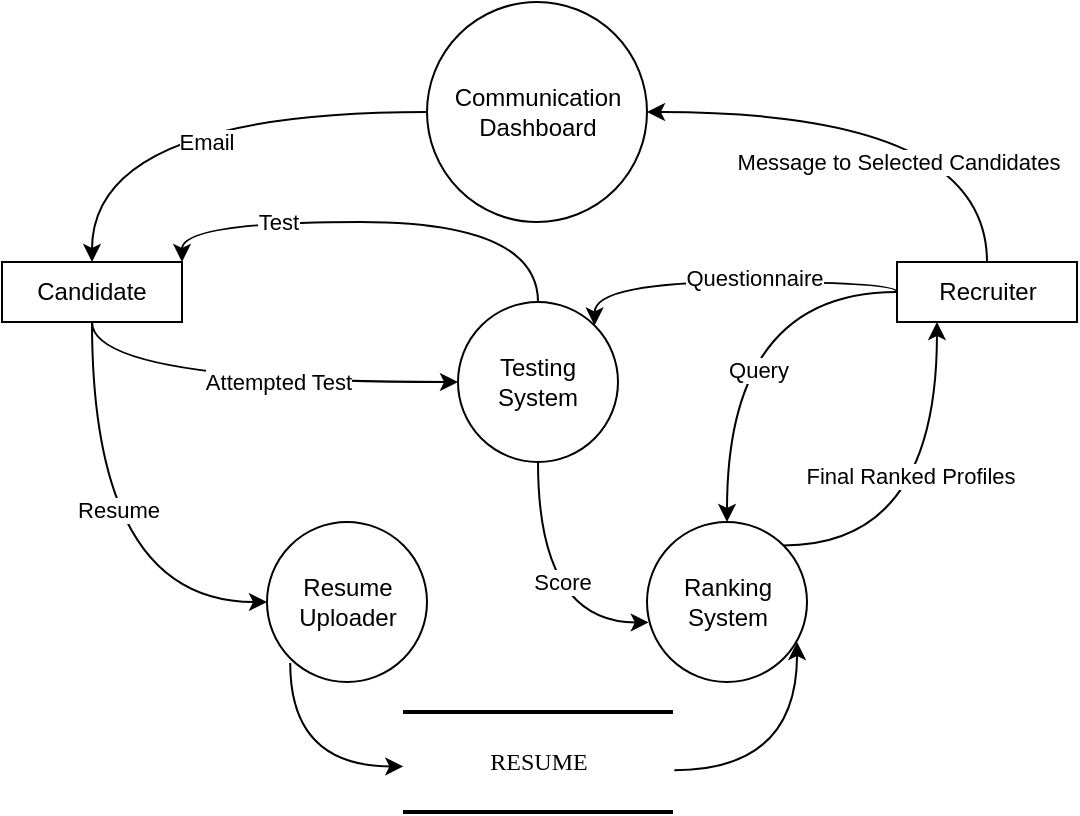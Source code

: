 <mxfile version="24.8.9">
  <diagram name="Page-1" id="b520641d-4fe3-3701-9064-5fc419738815">
    <mxGraphModel dx="-111" dy="-299" grid="1" gridSize="10" guides="1" tooltips="1" connect="1" arrows="1" fold="1" page="1" pageScale="1" pageWidth="1100" pageHeight="850" background="none" math="0" shadow="0">
      <root>
        <mxCell id="0" />
        <mxCell id="1" parent="0" />
        <mxCell id="2debaab0fafb2da2-10" value="RESUME" style="html=1;rounded=0;shadow=0;comic=0;labelBackgroundColor=none;strokeWidth=2;fontFamily=Verdana;fontSize=12;align=center;shape=mxgraph.ios7ui.horLines;" parent="1" vertex="1">
          <mxGeometry x="1581.5" y="1428" width="135" height="50" as="geometry" />
        </mxCell>
        <mxCell id="tukSyqoCoOMUsL3jtsbm-15" style="edgeStyle=orthogonalEdgeStyle;rounded=0;orthogonalLoop=1;jettySize=auto;html=1;exitX=0.5;exitY=1;exitDx=0;exitDy=0;curved=1;" edge="1" parent="1" source="tukSyqoCoOMUsL3jtsbm-1" target="tukSyqoCoOMUsL3jtsbm-2">
          <mxGeometry relative="1" as="geometry" />
        </mxCell>
        <mxCell id="tukSyqoCoOMUsL3jtsbm-16" value="Attempted Test" style="edgeLabel;html=1;align=center;verticalAlign=middle;resizable=0;points=[];" vertex="1" connectable="0" parent="tukSyqoCoOMUsL3jtsbm-15">
          <mxGeometry x="0.229" y="-1" relative="1" as="geometry">
            <mxPoint x="-8" y="-1" as="offset" />
          </mxGeometry>
        </mxCell>
        <mxCell id="tukSyqoCoOMUsL3jtsbm-31" style="edgeStyle=orthogonalEdgeStyle;rounded=0;orthogonalLoop=1;jettySize=auto;html=1;entryX=0;entryY=0.5;entryDx=0;entryDy=0;exitX=0.5;exitY=1;exitDx=0;exitDy=0;curved=1;" edge="1" parent="1" source="tukSyqoCoOMUsL3jtsbm-1" target="tukSyqoCoOMUsL3jtsbm-8">
          <mxGeometry relative="1" as="geometry" />
        </mxCell>
        <mxCell id="tukSyqoCoOMUsL3jtsbm-32" value="Resume" style="edgeLabel;html=1;align=center;verticalAlign=middle;resizable=0;points=[];" vertex="1" connectable="0" parent="tukSyqoCoOMUsL3jtsbm-31">
          <mxGeometry x="-0.177" y="13" relative="1" as="geometry">
            <mxPoint as="offset" />
          </mxGeometry>
        </mxCell>
        <mxCell id="tukSyqoCoOMUsL3jtsbm-1" value="Candidate" style="rounded=0;whiteSpace=wrap;html=1;" vertex="1" parent="1">
          <mxGeometry x="1381" y="1203" width="90" height="30" as="geometry" />
        </mxCell>
        <mxCell id="tukSyqoCoOMUsL3jtsbm-27" style="edgeStyle=orthogonalEdgeStyle;rounded=0;orthogonalLoop=1;jettySize=auto;html=1;entryX=1;entryY=0;entryDx=0;entryDy=0;curved=1;exitX=0.5;exitY=0;exitDx=0;exitDy=0;" edge="1" parent="1" source="tukSyqoCoOMUsL3jtsbm-2" target="tukSyqoCoOMUsL3jtsbm-1">
          <mxGeometry relative="1" as="geometry" />
        </mxCell>
        <mxCell id="tukSyqoCoOMUsL3jtsbm-28" value="Test" style="edgeLabel;html=1;align=center;verticalAlign=middle;resizable=0;points=[];" vertex="1" connectable="0" parent="tukSyqoCoOMUsL3jtsbm-27">
          <mxGeometry x="-0.015" y="-1" relative="1" as="geometry">
            <mxPoint x="-53" y="1" as="offset" />
          </mxGeometry>
        </mxCell>
        <mxCell id="tukSyqoCoOMUsL3jtsbm-2" value="Testing System" style="ellipse;whiteSpace=wrap;html=1;aspect=fixed;" vertex="1" parent="1">
          <mxGeometry x="1609" y="1223" width="80" height="80" as="geometry" />
        </mxCell>
        <mxCell id="tukSyqoCoOMUsL3jtsbm-19" style="edgeStyle=orthogonalEdgeStyle;rounded=0;orthogonalLoop=1;jettySize=auto;html=1;exitX=0;exitY=0.5;exitDx=0;exitDy=0;entryX=1;entryY=0;entryDx=0;entryDy=0;curved=1;" edge="1" parent="1" source="tukSyqoCoOMUsL3jtsbm-3" target="tukSyqoCoOMUsL3jtsbm-2">
          <mxGeometry relative="1" as="geometry">
            <Array as="points">
              <mxPoint x="1828.5" y="1213" />
              <mxPoint x="1677.5" y="1213" />
            </Array>
          </mxGeometry>
        </mxCell>
        <mxCell id="tukSyqoCoOMUsL3jtsbm-20" value="Questionnaire" style="edgeLabel;html=1;align=center;verticalAlign=middle;resizable=0;points=[];" vertex="1" connectable="0" parent="tukSyqoCoOMUsL3jtsbm-19">
          <mxGeometry x="-0.132" y="-2" relative="1" as="geometry">
            <mxPoint as="offset" />
          </mxGeometry>
        </mxCell>
        <mxCell id="tukSyqoCoOMUsL3jtsbm-25" style="edgeStyle=orthogonalEdgeStyle;rounded=0;orthogonalLoop=1;jettySize=auto;html=1;curved=1;" edge="1" parent="1" source="tukSyqoCoOMUsL3jtsbm-3" target="tukSyqoCoOMUsL3jtsbm-9">
          <mxGeometry relative="1" as="geometry" />
        </mxCell>
        <mxCell id="tukSyqoCoOMUsL3jtsbm-26" value="Query" style="edgeLabel;html=1;align=center;verticalAlign=middle;resizable=0;points=[];" vertex="1" connectable="0" parent="tukSyqoCoOMUsL3jtsbm-25">
          <mxGeometry x="0.234" y="15" relative="1" as="geometry">
            <mxPoint as="offset" />
          </mxGeometry>
        </mxCell>
        <mxCell id="tukSyqoCoOMUsL3jtsbm-37" style="edgeStyle=orthogonalEdgeStyle;rounded=0;orthogonalLoop=1;jettySize=auto;html=1;exitX=0.5;exitY=0;exitDx=0;exitDy=0;entryX=1;entryY=0.5;entryDx=0;entryDy=0;curved=1;" edge="1" parent="1" source="tukSyqoCoOMUsL3jtsbm-3" target="tukSyqoCoOMUsL3jtsbm-10">
          <mxGeometry relative="1" as="geometry">
            <mxPoint x="1708.5" y="1113" as="targetPoint" />
          </mxGeometry>
        </mxCell>
        <mxCell id="tukSyqoCoOMUsL3jtsbm-38" value="Message to Selected Candidates" style="edgeLabel;html=1;align=center;verticalAlign=middle;resizable=0;points=[];" vertex="1" connectable="0" parent="tukSyqoCoOMUsL3jtsbm-37">
          <mxGeometry x="0.175" y="10" relative="1" as="geometry">
            <mxPoint x="24" y="15" as="offset" />
          </mxGeometry>
        </mxCell>
        <mxCell id="tukSyqoCoOMUsL3jtsbm-3" value="Recruiter" style="rounded=0;whiteSpace=wrap;html=1;" vertex="1" parent="1">
          <mxGeometry x="1828.5" y="1203" width="90" height="30" as="geometry" />
        </mxCell>
        <mxCell id="tukSyqoCoOMUsL3jtsbm-8" value="Resume Uploader" style="ellipse;whiteSpace=wrap;html=1;aspect=fixed;" vertex="1" parent="1">
          <mxGeometry x="1513.5" y="1333" width="80" height="80" as="geometry" />
        </mxCell>
        <mxCell id="tukSyqoCoOMUsL3jtsbm-9" value="Ranking System" style="ellipse;whiteSpace=wrap;html=1;aspect=fixed;" vertex="1" parent="1">
          <mxGeometry x="1703.5" y="1333" width="80" height="80" as="geometry" />
        </mxCell>
        <mxCell id="tukSyqoCoOMUsL3jtsbm-39" style="edgeStyle=orthogonalEdgeStyle;rounded=0;orthogonalLoop=1;jettySize=auto;html=1;entryX=0.5;entryY=0;entryDx=0;entryDy=0;curved=1;" edge="1" parent="1" source="tukSyqoCoOMUsL3jtsbm-10" target="tukSyqoCoOMUsL3jtsbm-1">
          <mxGeometry relative="1" as="geometry" />
        </mxCell>
        <mxCell id="tukSyqoCoOMUsL3jtsbm-40" value="Email" style="edgeLabel;html=1;align=center;verticalAlign=middle;resizable=0;points=[];" vertex="1" connectable="0" parent="tukSyqoCoOMUsL3jtsbm-39">
          <mxGeometry x="-0.084" y="15" relative="1" as="geometry">
            <mxPoint as="offset" />
          </mxGeometry>
        </mxCell>
        <mxCell id="tukSyqoCoOMUsL3jtsbm-10" value="Communication Dashboard" style="ellipse;whiteSpace=wrap;html=1;aspect=fixed;" vertex="1" parent="1">
          <mxGeometry x="1593.5" y="1073" width="110" height="110" as="geometry" />
        </mxCell>
        <mxCell id="tukSyqoCoOMUsL3jtsbm-23" style="edgeStyle=orthogonalEdgeStyle;rounded=0;orthogonalLoop=1;jettySize=auto;html=1;exitX=0.5;exitY=1;exitDx=0;exitDy=0;curved=1;entryX=0.011;entryY=0.628;entryDx=0;entryDy=0;entryPerimeter=0;" edge="1" parent="1" source="tukSyqoCoOMUsL3jtsbm-2" target="tukSyqoCoOMUsL3jtsbm-9">
          <mxGeometry relative="1" as="geometry">
            <mxPoint x="1698.5" y="1383" as="targetPoint" />
            <Array as="points">
              <mxPoint x="1648.5" y="1383" />
            </Array>
          </mxGeometry>
        </mxCell>
        <mxCell id="tukSyqoCoOMUsL3jtsbm-24" value="Score" style="edgeLabel;html=1;align=center;verticalAlign=middle;resizable=0;points=[];" vertex="1" connectable="0" parent="tukSyqoCoOMUsL3jtsbm-23">
          <mxGeometry x="-0.124" y="12" relative="1" as="geometry">
            <mxPoint as="offset" />
          </mxGeometry>
        </mxCell>
        <mxCell id="tukSyqoCoOMUsL3jtsbm-29" style="edgeStyle=orthogonalEdgeStyle;rounded=0;orthogonalLoop=1;jettySize=auto;html=1;exitX=1;exitY=0;exitDx=0;exitDy=0;entryX=0.222;entryY=1;entryDx=0;entryDy=0;entryPerimeter=0;curved=1;" edge="1" parent="1" source="tukSyqoCoOMUsL3jtsbm-9" target="tukSyqoCoOMUsL3jtsbm-3">
          <mxGeometry relative="1" as="geometry" />
        </mxCell>
        <mxCell id="tukSyqoCoOMUsL3jtsbm-30" value="Final Ranked Profiles" style="edgeLabel;html=1;align=center;verticalAlign=middle;resizable=0;points=[];" vertex="1" connectable="0" parent="tukSyqoCoOMUsL3jtsbm-29">
          <mxGeometry x="0.182" y="14" relative="1" as="geometry">
            <mxPoint as="offset" />
          </mxGeometry>
        </mxCell>
        <mxCell id="tukSyqoCoOMUsL3jtsbm-33" style="edgeStyle=orthogonalEdgeStyle;rounded=0;orthogonalLoop=1;jettySize=auto;html=1;entryX=0.001;entryY=0.544;entryDx=0;entryDy=0;entryPerimeter=0;curved=1;exitX=0.145;exitY=0.882;exitDx=0;exitDy=0;exitPerimeter=0;" edge="1" parent="1" source="tukSyqoCoOMUsL3jtsbm-8" target="2debaab0fafb2da2-10">
          <mxGeometry relative="1" as="geometry" />
        </mxCell>
        <mxCell id="tukSyqoCoOMUsL3jtsbm-35" style="edgeStyle=orthogonalEdgeStyle;rounded=0;orthogonalLoop=1;jettySize=auto;html=1;entryX=0.938;entryY=0.75;entryDx=0;entryDy=0;entryPerimeter=0;exitX=1.005;exitY=0.582;exitDx=0;exitDy=0;exitPerimeter=0;curved=1;" edge="1" parent="1" source="2debaab0fafb2da2-10" target="tukSyqoCoOMUsL3jtsbm-9">
          <mxGeometry relative="1" as="geometry" />
        </mxCell>
      </root>
    </mxGraphModel>
  </diagram>
</mxfile>
